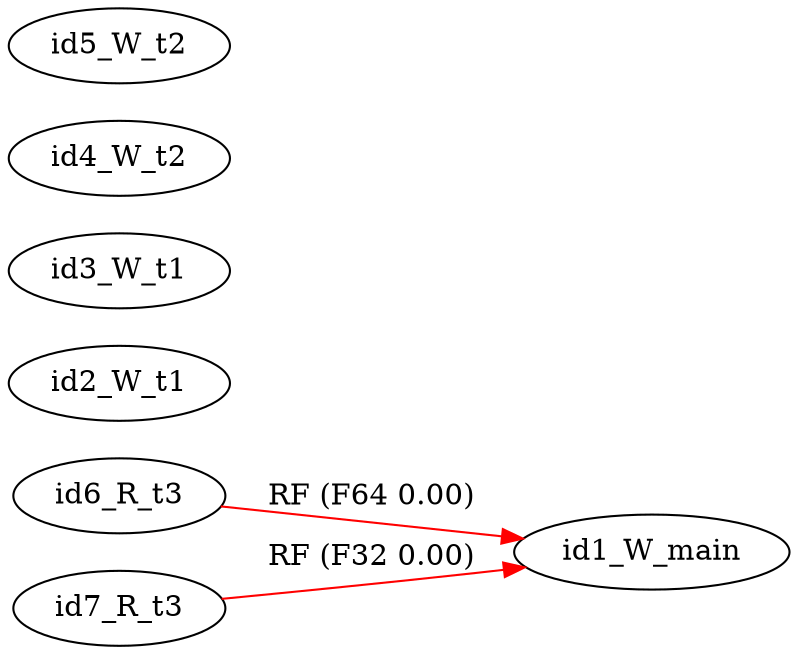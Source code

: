 digraph memory_model {
rankdir=LR;
splines=true; esep=0.5;
id6_R_t3 -> id1_W_main [label = "RF (F64 0.00)", color="red"];
id7_R_t3 -> id1_W_main [label = "RF (F32 0.00)", color="red"];
id1_W_main [pos="5.0,4!"]
id2_W_t1 [pos="0,2!"]
id3_W_t1 [pos="0,0!"]
id4_W_t2 [pos="5,2!"]
id5_W_t2 [pos="5,0!"]
id6_R_t3 [pos="10,2!"]
id7_R_t3 [pos="10,0!"]
}